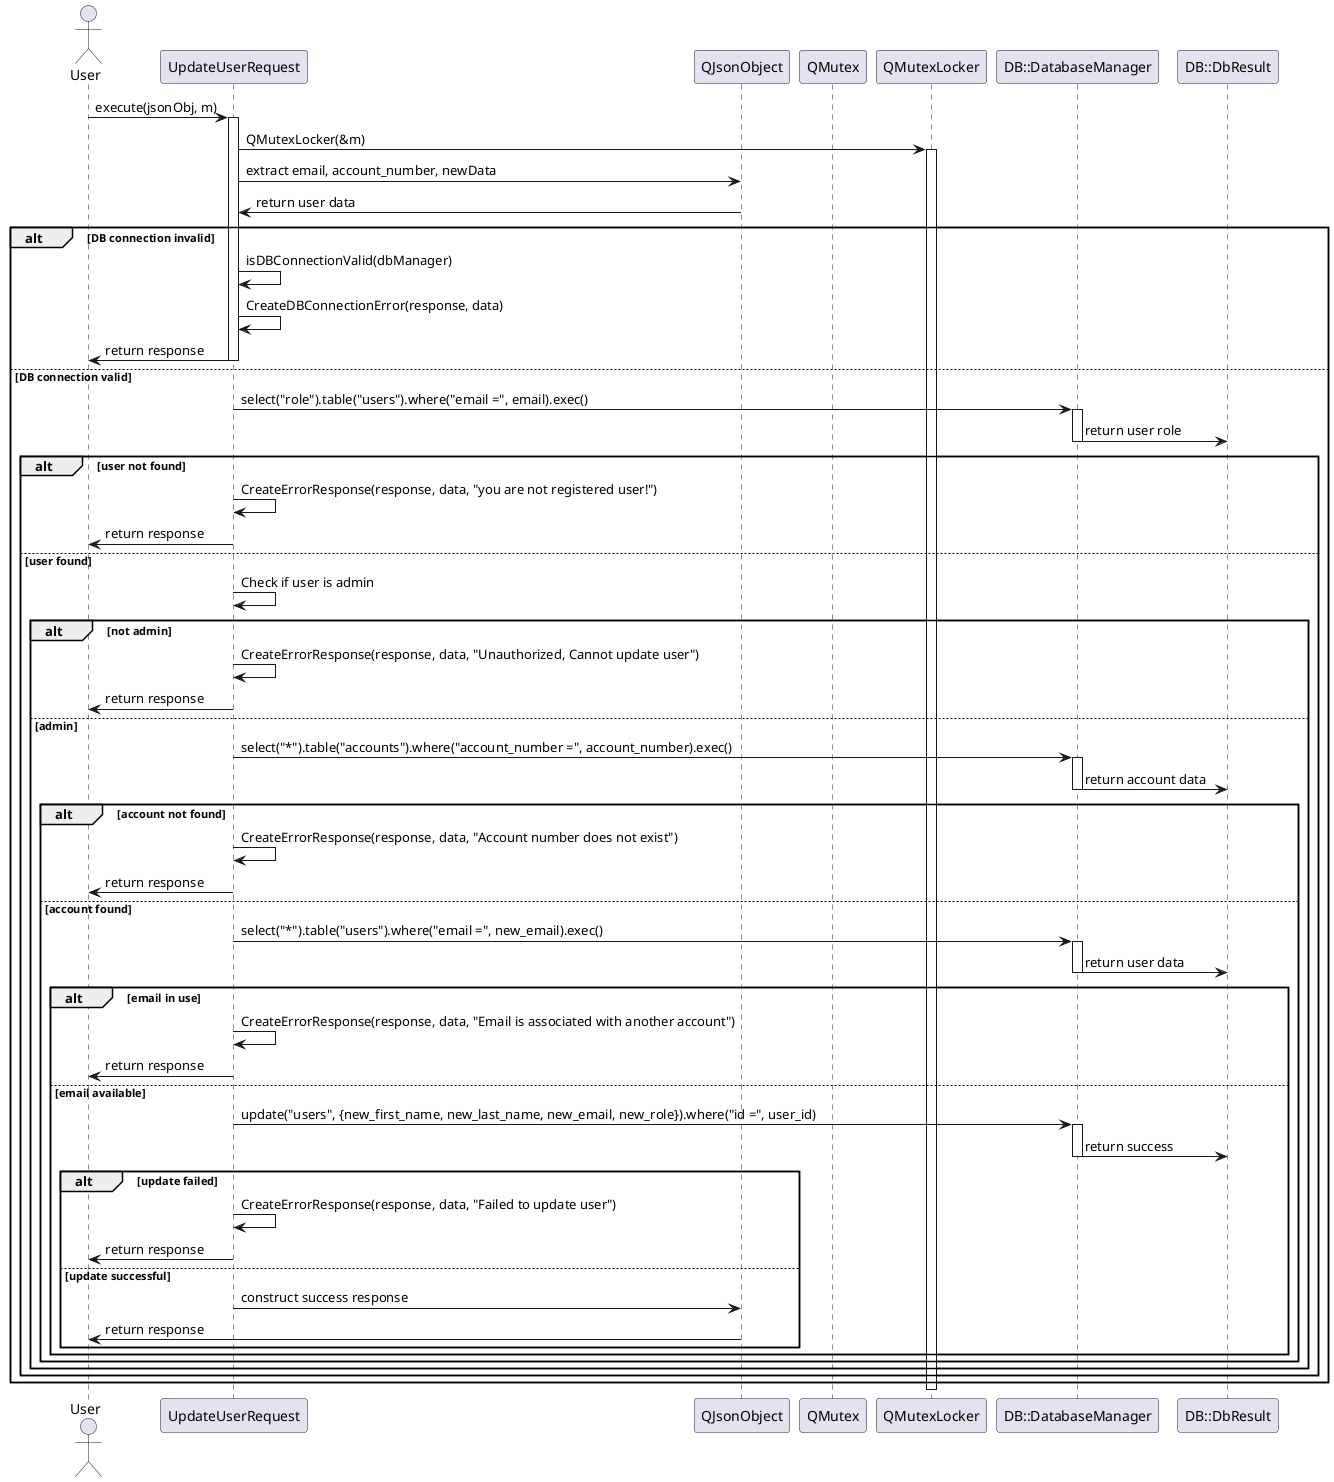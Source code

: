 @startuml
actor User
participant "UpdateUserRequest" as UURRequest
participant "QJsonObject" as JsonObj
participant "QMutex" as Mutex
participant "QMutexLocker" as Locker
participant "DB::DatabaseManager" as DB
participant "DB::DbResult" as Result

User -> UURRequest: execute(jsonObj, m)
activate UURRequest
UURRequest -> Locker: QMutexLocker(&m)
activate Locker
UURRequest -> JsonObj: extract email, account_number, newData
JsonObj -> UURRequest: return user data

alt DB connection invalid
    UURRequest -> UURRequest: isDBConnectionValid(dbManager)
    UURRequest -> UURRequest: CreateDBConnectionError(response, data)
    UURRequest -> User: return response
    deactivate UURRequest
else DB connection valid
    UURRequest -> DB: select("role").table("users").where("email =", email).exec()
    activate DB
    DB -> Result: return user role
    deactivate DB

    alt user not found
        UURRequest -> UURRequest: CreateErrorResponse(response, data, "you are not registered user!")
        UURRequest -> User: return response
        deactivate UURRequest
    else user found
        UURRequest -> UURRequest: Check if user is admin
        alt not admin
            UURRequest -> UURRequest: CreateErrorResponse(response, data, "Unauthorized, Cannot update user")
            UURRequest -> User: return response
            deactivate UURRequest
        else admin
            UURRequest -> DB: select("*").table("accounts").where("account_number =", account_number).exec()
            activate DB
            DB -> Result: return account data
            deactivate DB

            alt account not found
                UURRequest -> UURRequest: CreateErrorResponse(response, data, "Account number does not exist")
                UURRequest -> User: return response
                deactivate UURRequest
            else account found
                UURRequest -> DB: select("*").table("users").where("email =", new_email).exec()
                activate DB
                DB -> Result: return user data
                deactivate DB

                alt email in use
                    UURRequest -> UURRequest: CreateErrorResponse(response, data, "Email is associated with another account")
                    UURRequest -> User: return response
                    deactivate UURRequest
                else email available
                    UURRequest -> DB: update("users", {new_first_name, new_last_name, new_email, new_role}).where("id =", user_id)
                    activate DB
                    DB -> Result: return success
                    deactivate DB

                    alt update failed
                        UURRequest -> UURRequest: CreateErrorResponse(response, data, "Failed to update user")
                        UURRequest -> User: return response
                        deactivate UURRequest
                    else update successful
						UURRequest -> JsonObj: construct success response
						JsonObj -> User: return response
                    end
                end
            end
        end
    end
end
deactivate Locker
@enduml